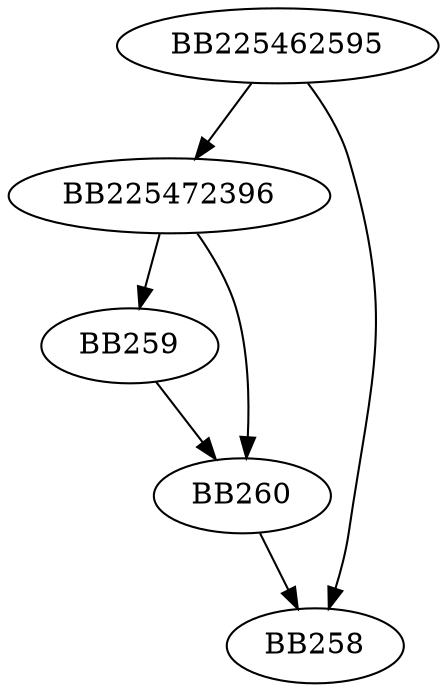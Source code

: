 digraph G{
	BB225462595->BB225472396;
	BB225462595->BB258;
	BB225472396->BB259;
	BB225472396->BB260;
	BB259->BB260;
	BB260->BB258;
}
